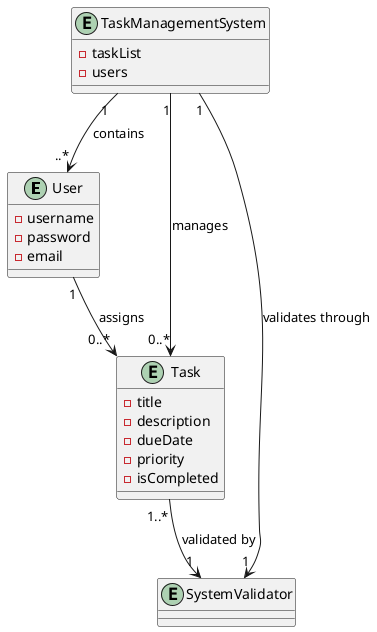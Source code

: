 @startuml

entity User {
    - username
    - password
    - email
}

entity Task {
    - title
    - description
    - dueDate
    - priority
    - isCompleted
}

entity TaskManagementSystem {
    - taskList
    - users
}

entity SystemValidator {
}

User "1"--> "0..*" Task : "assigns"
TaskManagementSystem "1" --> "0..*" Task : "manages"
TaskManagementSystem"1" --> "..*" User : "contains"
TaskManagementSystem "1" -->"1" SystemValidator : "validates through"
Task "1..*"--> "1"SystemValidator : "validated by"

@enduml
